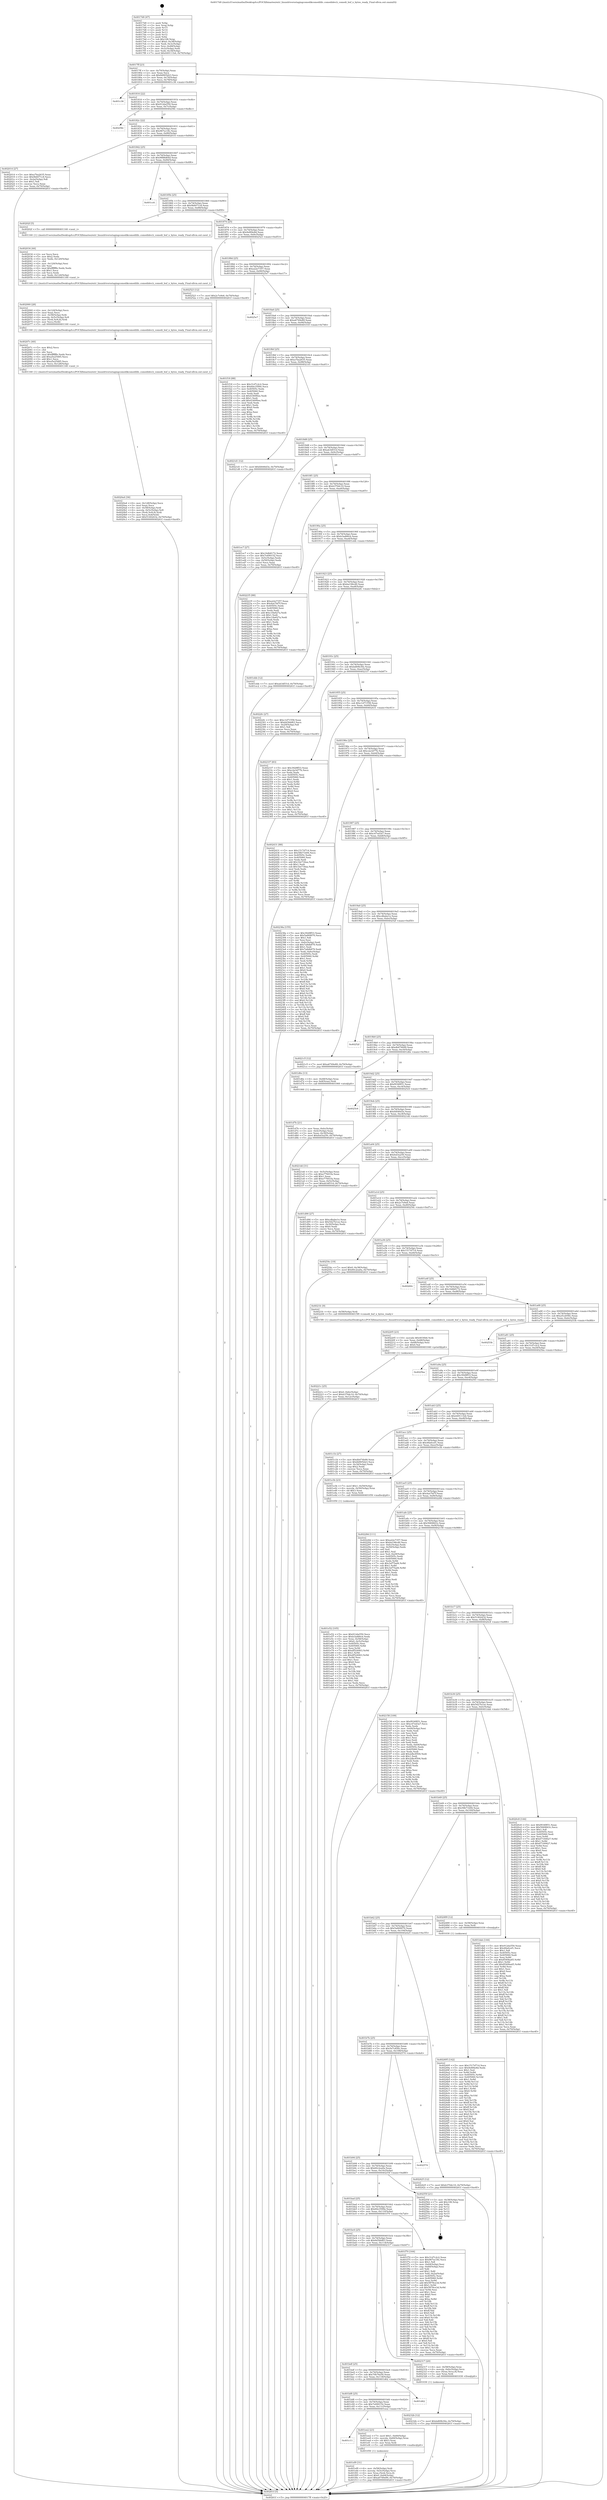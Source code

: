 digraph "0x4017d0" {
  label = "0x4017d0 (/mnt/c/Users/mathe/Desktop/tcc/POCII/binaries/extr_linuxdriversstagingcomedikcomedilib..comedidev.h_comedi_buf_n_bytes_ready_Final-ollvm.out::main(0))"
  labelloc = "t"
  node[shape=record]

  Entry [label="",width=0.3,height=0.3,shape=circle,fillcolor=black,style=filled]
  "0x4017ff" [label="{
     0x4017ff [23]\l
     | [instrs]\l
     &nbsp;&nbsp;0x4017ff \<+3\>: mov -0x70(%rbp),%eax\l
     &nbsp;&nbsp;0x401802 \<+2\>: mov %eax,%ecx\l
     &nbsp;&nbsp;0x401804 \<+6\>: sub $0x8d905d23,%ecx\l
     &nbsp;&nbsp;0x40180a \<+3\>: mov %eax,-0x74(%rbp)\l
     &nbsp;&nbsp;0x40180d \<+3\>: mov %ecx,-0x78(%rbp)\l
     &nbsp;&nbsp;0x401810 \<+6\>: je 0000000000401c36 \<main+0x466\>\l
  }"]
  "0x401c36" [label="{
     0x401c36\l
  }", style=dashed]
  "0x401816" [label="{
     0x401816 [22]\l
     | [instrs]\l
     &nbsp;&nbsp;0x401816 \<+5\>: jmp 000000000040181b \<main+0x4b\>\l
     &nbsp;&nbsp;0x40181b \<+3\>: mov -0x74(%rbp),%eax\l
     &nbsp;&nbsp;0x40181e \<+5\>: sub $0x912da550,%eax\l
     &nbsp;&nbsp;0x401823 \<+3\>: mov %eax,-0x7c(%rbp)\l
     &nbsp;&nbsp;0x401826 \<+6\>: je 000000000040258c \<main+0xdbc\>\l
  }"]
  Exit [label="",width=0.3,height=0.3,shape=circle,fillcolor=black,style=filled,peripheries=2]
  "0x40258c" [label="{
     0x40258c\l
  }", style=dashed]
  "0x40182c" [label="{
     0x40182c [22]\l
     | [instrs]\l
     &nbsp;&nbsp;0x40182c \<+5\>: jmp 0000000000401831 \<main+0x61\>\l
     &nbsp;&nbsp;0x401831 \<+3\>: mov -0x74(%rbp),%eax\l
     &nbsp;&nbsp;0x401834 \<+5\>: sub $0x967ec18c,%eax\l
     &nbsp;&nbsp;0x401839 \<+3\>: mov %eax,-0x80(%rbp)\l
     &nbsp;&nbsp;0x40183c \<+6\>: je 0000000000402014 \<main+0x844\>\l
  }"]
  "0x402495" [label="{
     0x402495 [142]\l
     | [instrs]\l
     &nbsp;&nbsp;0x402495 \<+5\>: mov $0x1517d714,%ecx\l
     &nbsp;&nbsp;0x40249a \<+5\>: mov $0x9e8f4e8d,%edx\l
     &nbsp;&nbsp;0x40249f \<+3\>: mov $0x1,%sil\l
     &nbsp;&nbsp;0x4024a2 \<+3\>: xor %r8d,%r8d\l
     &nbsp;&nbsp;0x4024a5 \<+8\>: mov 0x40505c,%r9d\l
     &nbsp;&nbsp;0x4024ad \<+8\>: mov 0x405060,%r10d\l
     &nbsp;&nbsp;0x4024b5 \<+4\>: sub $0x1,%r8d\l
     &nbsp;&nbsp;0x4024b9 \<+3\>: mov %r9d,%r11d\l
     &nbsp;&nbsp;0x4024bc \<+3\>: add %r8d,%r11d\l
     &nbsp;&nbsp;0x4024bf \<+4\>: imul %r11d,%r9d\l
     &nbsp;&nbsp;0x4024c3 \<+4\>: and $0x1,%r9d\l
     &nbsp;&nbsp;0x4024c7 \<+4\>: cmp $0x0,%r9d\l
     &nbsp;&nbsp;0x4024cb \<+3\>: sete %bl\l
     &nbsp;&nbsp;0x4024ce \<+4\>: cmp $0xa,%r10d\l
     &nbsp;&nbsp;0x4024d2 \<+4\>: setl %r14b\l
     &nbsp;&nbsp;0x4024d6 \<+3\>: mov %bl,%r15b\l
     &nbsp;&nbsp;0x4024d9 \<+4\>: xor $0xff,%r15b\l
     &nbsp;&nbsp;0x4024dd \<+3\>: mov %r14b,%r12b\l
     &nbsp;&nbsp;0x4024e0 \<+4\>: xor $0xff,%r12b\l
     &nbsp;&nbsp;0x4024e4 \<+4\>: xor $0x0,%sil\l
     &nbsp;&nbsp;0x4024e8 \<+3\>: mov %r15b,%r13b\l
     &nbsp;&nbsp;0x4024eb \<+4\>: and $0x0,%r13b\l
     &nbsp;&nbsp;0x4024ef \<+3\>: and %sil,%bl\l
     &nbsp;&nbsp;0x4024f2 \<+3\>: mov %r12b,%al\l
     &nbsp;&nbsp;0x4024f5 \<+2\>: and $0x0,%al\l
     &nbsp;&nbsp;0x4024f7 \<+3\>: and %sil,%r14b\l
     &nbsp;&nbsp;0x4024fa \<+3\>: or %bl,%r13b\l
     &nbsp;&nbsp;0x4024fd \<+3\>: or %r14b,%al\l
     &nbsp;&nbsp;0x402500 \<+3\>: xor %al,%r13b\l
     &nbsp;&nbsp;0x402503 \<+3\>: or %r12b,%r15b\l
     &nbsp;&nbsp;0x402506 \<+4\>: xor $0xff,%r15b\l
     &nbsp;&nbsp;0x40250a \<+4\>: or $0x0,%sil\l
     &nbsp;&nbsp;0x40250e \<+3\>: and %sil,%r15b\l
     &nbsp;&nbsp;0x402511 \<+3\>: or %r15b,%r13b\l
     &nbsp;&nbsp;0x402514 \<+4\>: test $0x1,%r13b\l
     &nbsp;&nbsp;0x402518 \<+3\>: cmovne %edx,%ecx\l
     &nbsp;&nbsp;0x40251b \<+3\>: mov %ecx,-0x70(%rbp)\l
     &nbsp;&nbsp;0x40251e \<+5\>: jmp 000000000040261f \<main+0xe4f\>\l
  }"]
  "0x402014" [label="{
     0x402014 [27]\l
     | [instrs]\l
     &nbsp;&nbsp;0x402014 \<+5\>: mov $0xa7ba2635,%eax\l
     &nbsp;&nbsp;0x402019 \<+5\>: mov $0x9b6071c8,%ecx\l
     &nbsp;&nbsp;0x40201e \<+3\>: mov -0x2a(%rbp),%dl\l
     &nbsp;&nbsp;0x402021 \<+3\>: test $0x1,%dl\l
     &nbsp;&nbsp;0x402024 \<+3\>: cmovne %ecx,%eax\l
     &nbsp;&nbsp;0x402027 \<+3\>: mov %eax,-0x70(%rbp)\l
     &nbsp;&nbsp;0x40202a \<+5\>: jmp 000000000040261f \<main+0xe4f\>\l
  }"]
  "0x401842" [label="{
     0x401842 [25]\l
     | [instrs]\l
     &nbsp;&nbsp;0x401842 \<+5\>: jmp 0000000000401847 \<main+0x77\>\l
     &nbsp;&nbsp;0x401847 \<+3\>: mov -0x74(%rbp),%eax\l
     &nbsp;&nbsp;0x40184a \<+5\>: sub $0x9888d64d,%eax\l
     &nbsp;&nbsp;0x40184f \<+6\>: mov %eax,-0x84(%rbp)\l
     &nbsp;&nbsp;0x401855 \<+6\>: je 0000000000401cc6 \<main+0x4f6\>\l
  }"]
  "0x40232b" [label="{
     0x40232b [12]\l
     | [instrs]\l
     &nbsp;&nbsp;0x40232b \<+7\>: movl $0xbd69b30e,-0x70(%rbp)\l
     &nbsp;&nbsp;0x402332 \<+5\>: jmp 000000000040261f \<main+0xe4f\>\l
  }"]
  "0x401cc6" [label="{
     0x401cc6\l
  }", style=dashed]
  "0x40185b" [label="{
     0x40185b [25]\l
     | [instrs]\l
     &nbsp;&nbsp;0x40185b \<+5\>: jmp 0000000000401860 \<main+0x90\>\l
     &nbsp;&nbsp;0x401860 \<+3\>: mov -0x74(%rbp),%eax\l
     &nbsp;&nbsp;0x401863 \<+5\>: sub $0x9b6071c8,%eax\l
     &nbsp;&nbsp;0x401868 \<+6\>: mov %eax,-0x88(%rbp)\l
     &nbsp;&nbsp;0x40186e \<+6\>: je 000000000040202f \<main+0x85f\>\l
  }"]
  "0x40221c" [label="{
     0x40221c [25]\l
     | [instrs]\l
     &nbsp;&nbsp;0x40221c \<+7\>: movl $0x0,-0x6c(%rbp)\l
     &nbsp;&nbsp;0x402223 \<+7\>: movl $0xb370dc10,-0x70(%rbp)\l
     &nbsp;&nbsp;0x40222a \<+6\>: mov %eax,-0x12c(%rbp)\l
     &nbsp;&nbsp;0x402230 \<+5\>: jmp 000000000040261f \<main+0xe4f\>\l
  }"]
  "0x40202f" [label="{
     0x40202f [5]\l
     | [instrs]\l
     &nbsp;&nbsp;0x40202f \<+5\>: call 0000000000401160 \<next_i\>\l
     | [calls]\l
     &nbsp;&nbsp;0x401160 \{1\} (/mnt/c/Users/mathe/Desktop/tcc/POCII/binaries/extr_linuxdriversstagingcomedikcomedilib..comedidev.h_comedi_buf_n_bytes_ready_Final-ollvm.out::next_i)\l
  }"]
  "0x401874" [label="{
     0x401874 [25]\l
     | [instrs]\l
     &nbsp;&nbsp;0x401874 \<+5\>: jmp 0000000000401879 \<main+0xa9\>\l
     &nbsp;&nbsp;0x401879 \<+3\>: mov -0x74(%rbp),%eax\l
     &nbsp;&nbsp;0x40187c \<+5\>: sub $0x9e8f4e8d,%eax\l
     &nbsp;&nbsp;0x401881 \<+6\>: mov %eax,-0x8c(%rbp)\l
     &nbsp;&nbsp;0x401887 \<+6\>: je 0000000000402523 \<main+0xd53\>\l
  }"]
  "0x402205" [label="{
     0x402205 [23]\l
     | [instrs]\l
     &nbsp;&nbsp;0x402205 \<+10\>: movabs $0x4030b6,%rdi\l
     &nbsp;&nbsp;0x40220f \<+3\>: mov %eax,-0x68(%rbp)\l
     &nbsp;&nbsp;0x402212 \<+3\>: mov -0x68(%rbp),%esi\l
     &nbsp;&nbsp;0x402215 \<+2\>: mov $0x0,%al\l
     &nbsp;&nbsp;0x402217 \<+5\>: call 0000000000401040 \<printf@plt\>\l
     | [calls]\l
     &nbsp;&nbsp;0x401040 \{1\} (unknown)\l
  }"]
  "0x402523" [label="{
     0x402523 [12]\l
     | [instrs]\l
     &nbsp;&nbsp;0x402523 \<+7\>: movl $0x2c7e9e6,-0x70(%rbp)\l
     &nbsp;&nbsp;0x40252a \<+5\>: jmp 000000000040261f \<main+0xe4f\>\l
  }"]
  "0x40188d" [label="{
     0x40188d [25]\l
     | [instrs]\l
     &nbsp;&nbsp;0x40188d \<+5\>: jmp 0000000000401892 \<main+0xc2\>\l
     &nbsp;&nbsp;0x401892 \<+3\>: mov -0x74(%rbp),%eax\l
     &nbsp;&nbsp;0x401895 \<+5\>: sub $0xa22e7357,%eax\l
     &nbsp;&nbsp;0x40189a \<+6\>: mov %eax,-0x90(%rbp)\l
     &nbsp;&nbsp;0x4018a0 \<+6\>: je 00000000004025e7 \<main+0xe17\>\l
  }"]
  "0x4020a4" [label="{
     0x4020a4 [36]\l
     | [instrs]\l
     &nbsp;&nbsp;0x4020a4 \<+6\>: mov -0x128(%rbp),%ecx\l
     &nbsp;&nbsp;0x4020aa \<+3\>: imul %eax,%ecx\l
     &nbsp;&nbsp;0x4020ad \<+4\>: mov -0x58(%rbp),%rdi\l
     &nbsp;&nbsp;0x4020b1 \<+4\>: movslq -0x5c(%rbp),%r8\l
     &nbsp;&nbsp;0x4020b5 \<+4\>: mov (%rdi,%r8,8),%rdi\l
     &nbsp;&nbsp;0x4020b9 \<+3\>: mov %ecx,0x4(%rdi)\l
     &nbsp;&nbsp;0x4020bc \<+7\>: movl $0x51402432,-0x70(%rbp)\l
     &nbsp;&nbsp;0x4020c3 \<+5\>: jmp 000000000040261f \<main+0xe4f\>\l
  }"]
  "0x4025e7" [label="{
     0x4025e7\l
  }", style=dashed]
  "0x4018a6" [label="{
     0x4018a6 [25]\l
     | [instrs]\l
     &nbsp;&nbsp;0x4018a6 \<+5\>: jmp 00000000004018ab \<main+0xdb\>\l
     &nbsp;&nbsp;0x4018ab \<+3\>: mov -0x74(%rbp),%eax\l
     &nbsp;&nbsp;0x4018ae \<+5\>: sub $0xa6749e89,%eax\l
     &nbsp;&nbsp;0x4018b3 \<+6\>: mov %eax,-0x94(%rbp)\l
     &nbsp;&nbsp;0x4018b9 \<+6\>: je 0000000000401f18 \<main+0x748\>\l
  }"]
  "0x40207c" [label="{
     0x40207c [40]\l
     | [instrs]\l
     &nbsp;&nbsp;0x40207c \<+5\>: mov $0x2,%ecx\l
     &nbsp;&nbsp;0x402081 \<+1\>: cltd\l
     &nbsp;&nbsp;0x402082 \<+2\>: idiv %ecx\l
     &nbsp;&nbsp;0x402084 \<+6\>: imul $0xfffffffe,%edx,%ecx\l
     &nbsp;&nbsp;0x40208a \<+6\>: add $0xa5e25485,%ecx\l
     &nbsp;&nbsp;0x402090 \<+3\>: add $0x1,%ecx\l
     &nbsp;&nbsp;0x402093 \<+6\>: sub $0xa5e25485,%ecx\l
     &nbsp;&nbsp;0x402099 \<+6\>: mov %ecx,-0x128(%rbp)\l
     &nbsp;&nbsp;0x40209f \<+5\>: call 0000000000401160 \<next_i\>\l
     | [calls]\l
     &nbsp;&nbsp;0x401160 \{1\} (/mnt/c/Users/mathe/Desktop/tcc/POCII/binaries/extr_linuxdriversstagingcomedikcomedilib..comedidev.h_comedi_buf_n_bytes_ready_Final-ollvm.out::next_i)\l
  }"]
  "0x401f18" [label="{
     0x401f18 [88]\l
     | [instrs]\l
     &nbsp;&nbsp;0x401f18 \<+5\>: mov $0x31d7c2c2,%eax\l
     &nbsp;&nbsp;0x401f1d \<+5\>: mov $0x60e3599e,%ecx\l
     &nbsp;&nbsp;0x401f22 \<+7\>: mov 0x40505c,%edx\l
     &nbsp;&nbsp;0x401f29 \<+7\>: mov 0x405060,%esi\l
     &nbsp;&nbsp;0x401f30 \<+2\>: mov %edx,%edi\l
     &nbsp;&nbsp;0x401f32 \<+6\>: sub $0x4340f0ee,%edi\l
     &nbsp;&nbsp;0x401f38 \<+3\>: sub $0x1,%edi\l
     &nbsp;&nbsp;0x401f3b \<+6\>: add $0x4340f0ee,%edi\l
     &nbsp;&nbsp;0x401f41 \<+3\>: imul %edi,%edx\l
     &nbsp;&nbsp;0x401f44 \<+3\>: and $0x1,%edx\l
     &nbsp;&nbsp;0x401f47 \<+3\>: cmp $0x0,%edx\l
     &nbsp;&nbsp;0x401f4a \<+4\>: sete %r8b\l
     &nbsp;&nbsp;0x401f4e \<+3\>: cmp $0xa,%esi\l
     &nbsp;&nbsp;0x401f51 \<+4\>: setl %r9b\l
     &nbsp;&nbsp;0x401f55 \<+3\>: mov %r8b,%r10b\l
     &nbsp;&nbsp;0x401f58 \<+3\>: and %r9b,%r10b\l
     &nbsp;&nbsp;0x401f5b \<+3\>: xor %r9b,%r8b\l
     &nbsp;&nbsp;0x401f5e \<+3\>: or %r8b,%r10b\l
     &nbsp;&nbsp;0x401f61 \<+4\>: test $0x1,%r10b\l
     &nbsp;&nbsp;0x401f65 \<+3\>: cmovne %ecx,%eax\l
     &nbsp;&nbsp;0x401f68 \<+3\>: mov %eax,-0x70(%rbp)\l
     &nbsp;&nbsp;0x401f6b \<+5\>: jmp 000000000040261f \<main+0xe4f\>\l
  }"]
  "0x4018bf" [label="{
     0x4018bf [25]\l
     | [instrs]\l
     &nbsp;&nbsp;0x4018bf \<+5\>: jmp 00000000004018c4 \<main+0xf4\>\l
     &nbsp;&nbsp;0x4018c4 \<+3\>: mov -0x74(%rbp),%eax\l
     &nbsp;&nbsp;0x4018c7 \<+5\>: sub $0xa7ba2635,%eax\l
     &nbsp;&nbsp;0x4018cc \<+6\>: mov %eax,-0x98(%rbp)\l
     &nbsp;&nbsp;0x4018d2 \<+6\>: je 00000000004021d1 \<main+0xa01\>\l
  }"]
  "0x402060" [label="{
     0x402060 [28]\l
     | [instrs]\l
     &nbsp;&nbsp;0x402060 \<+6\>: mov -0x124(%rbp),%ecx\l
     &nbsp;&nbsp;0x402066 \<+3\>: imul %eax,%ecx\l
     &nbsp;&nbsp;0x402069 \<+4\>: mov -0x58(%rbp),%rdi\l
     &nbsp;&nbsp;0x40206d \<+4\>: movslq -0x5c(%rbp),%r8\l
     &nbsp;&nbsp;0x402071 \<+4\>: mov (%rdi,%r8,8),%rdi\l
     &nbsp;&nbsp;0x402075 \<+2\>: mov %ecx,(%rdi)\l
     &nbsp;&nbsp;0x402077 \<+5\>: call 0000000000401160 \<next_i\>\l
     | [calls]\l
     &nbsp;&nbsp;0x401160 \{1\} (/mnt/c/Users/mathe/Desktop/tcc/POCII/binaries/extr_linuxdriversstagingcomedikcomedilib..comedidev.h_comedi_buf_n_bytes_ready_Final-ollvm.out::next_i)\l
  }"]
  "0x4021d1" [label="{
     0x4021d1 [12]\l
     | [instrs]\l
     &nbsp;&nbsp;0x4021d1 \<+7\>: movl $0xfd446d3e,-0x70(%rbp)\l
     &nbsp;&nbsp;0x4021d8 \<+5\>: jmp 000000000040261f \<main+0xe4f\>\l
  }"]
  "0x4018d8" [label="{
     0x4018d8 [25]\l
     | [instrs]\l
     &nbsp;&nbsp;0x4018d8 \<+5\>: jmp 00000000004018dd \<main+0x10d\>\l
     &nbsp;&nbsp;0x4018dd \<+3\>: mov -0x74(%rbp),%eax\l
     &nbsp;&nbsp;0x4018e0 \<+5\>: sub $0xab3df31d,%eax\l
     &nbsp;&nbsp;0x4018e5 \<+6\>: mov %eax,-0x9c(%rbp)\l
     &nbsp;&nbsp;0x4018eb \<+6\>: je 0000000000401ec7 \<main+0x6f7\>\l
  }"]
  "0x402034" [label="{
     0x402034 [44]\l
     | [instrs]\l
     &nbsp;&nbsp;0x402034 \<+2\>: xor %ecx,%ecx\l
     &nbsp;&nbsp;0x402036 \<+5\>: mov $0x2,%edx\l
     &nbsp;&nbsp;0x40203b \<+6\>: mov %edx,-0x120(%rbp)\l
     &nbsp;&nbsp;0x402041 \<+1\>: cltd\l
     &nbsp;&nbsp;0x402042 \<+6\>: mov -0x120(%rbp),%esi\l
     &nbsp;&nbsp;0x402048 \<+2\>: idiv %esi\l
     &nbsp;&nbsp;0x40204a \<+6\>: imul $0xfffffffe,%edx,%edx\l
     &nbsp;&nbsp;0x402050 \<+3\>: sub $0x1,%ecx\l
     &nbsp;&nbsp;0x402053 \<+2\>: sub %ecx,%edx\l
     &nbsp;&nbsp;0x402055 \<+6\>: mov %edx,-0x124(%rbp)\l
     &nbsp;&nbsp;0x40205b \<+5\>: call 0000000000401160 \<next_i\>\l
     | [calls]\l
     &nbsp;&nbsp;0x401160 \{1\} (/mnt/c/Users/mathe/Desktop/tcc/POCII/binaries/extr_linuxdriversstagingcomedikcomedilib..comedidev.h_comedi_buf_n_bytes_ready_Final-ollvm.out::next_i)\l
  }"]
  "0x401ec7" [label="{
     0x401ec7 [27]\l
     | [instrs]\l
     &nbsp;&nbsp;0x401ec7 \<+5\>: mov $0x16db8172,%eax\l
     &nbsp;&nbsp;0x401ecc \<+5\>: mov $0x7e490152,%ecx\l
     &nbsp;&nbsp;0x401ed1 \<+3\>: mov -0x5c(%rbp),%edx\l
     &nbsp;&nbsp;0x401ed4 \<+3\>: cmp -0x50(%rbp),%edx\l
     &nbsp;&nbsp;0x401ed7 \<+3\>: cmovl %ecx,%eax\l
     &nbsp;&nbsp;0x401eda \<+3\>: mov %eax,-0x70(%rbp)\l
     &nbsp;&nbsp;0x401edd \<+5\>: jmp 000000000040261f \<main+0xe4f\>\l
  }"]
  "0x4018f1" [label="{
     0x4018f1 [25]\l
     | [instrs]\l
     &nbsp;&nbsp;0x4018f1 \<+5\>: jmp 00000000004018f6 \<main+0x126\>\l
     &nbsp;&nbsp;0x4018f6 \<+3\>: mov -0x74(%rbp),%eax\l
     &nbsp;&nbsp;0x4018f9 \<+5\>: sub $0xb370dc10,%eax\l
     &nbsp;&nbsp;0x4018fe \<+6\>: mov %eax,-0xa0(%rbp)\l
     &nbsp;&nbsp;0x401904 \<+6\>: je 0000000000402235 \<main+0xa65\>\l
  }"]
  "0x401ef9" [label="{
     0x401ef9 [31]\l
     | [instrs]\l
     &nbsp;&nbsp;0x401ef9 \<+4\>: mov -0x58(%rbp),%rdi\l
     &nbsp;&nbsp;0x401efd \<+4\>: movslq -0x5c(%rbp),%rcx\l
     &nbsp;&nbsp;0x401f01 \<+4\>: mov %rax,(%rdi,%rcx,8)\l
     &nbsp;&nbsp;0x401f05 \<+7\>: movl $0x0,-0x64(%rbp)\l
     &nbsp;&nbsp;0x401f0c \<+7\>: movl $0xa6749e89,-0x70(%rbp)\l
     &nbsp;&nbsp;0x401f13 \<+5\>: jmp 000000000040261f \<main+0xe4f\>\l
  }"]
  "0x402235" [label="{
     0x402235 [88]\l
     | [instrs]\l
     &nbsp;&nbsp;0x402235 \<+5\>: mov $0xa22e7357,%eax\l
     &nbsp;&nbsp;0x40223a \<+5\>: mov $0x4ae7bf7f,%ecx\l
     &nbsp;&nbsp;0x40223f \<+7\>: mov 0x40505c,%edx\l
     &nbsp;&nbsp;0x402246 \<+7\>: mov 0x405060,%esi\l
     &nbsp;&nbsp;0x40224d \<+2\>: mov %edx,%edi\l
     &nbsp;&nbsp;0x40224f \<+6\>: add $0xc18a627a,%edi\l
     &nbsp;&nbsp;0x402255 \<+3\>: sub $0x1,%edi\l
     &nbsp;&nbsp;0x402258 \<+6\>: sub $0xc18a627a,%edi\l
     &nbsp;&nbsp;0x40225e \<+3\>: imul %edi,%edx\l
     &nbsp;&nbsp;0x402261 \<+3\>: and $0x1,%edx\l
     &nbsp;&nbsp;0x402264 \<+3\>: cmp $0x0,%edx\l
     &nbsp;&nbsp;0x402267 \<+4\>: sete %r8b\l
     &nbsp;&nbsp;0x40226b \<+3\>: cmp $0xa,%esi\l
     &nbsp;&nbsp;0x40226e \<+4\>: setl %r9b\l
     &nbsp;&nbsp;0x402272 \<+3\>: mov %r8b,%r10b\l
     &nbsp;&nbsp;0x402275 \<+3\>: and %r9b,%r10b\l
     &nbsp;&nbsp;0x402278 \<+3\>: xor %r9b,%r8b\l
     &nbsp;&nbsp;0x40227b \<+3\>: or %r8b,%r10b\l
     &nbsp;&nbsp;0x40227e \<+4\>: test $0x1,%r10b\l
     &nbsp;&nbsp;0x402282 \<+3\>: cmovne %ecx,%eax\l
     &nbsp;&nbsp;0x402285 \<+3\>: mov %eax,-0x70(%rbp)\l
     &nbsp;&nbsp;0x402288 \<+5\>: jmp 000000000040261f \<main+0xe4f\>\l
  }"]
  "0x40190a" [label="{
     0x40190a [25]\l
     | [instrs]\l
     &nbsp;&nbsp;0x40190a \<+5\>: jmp 000000000040190f \<main+0x13f\>\l
     &nbsp;&nbsp;0x40190f \<+3\>: mov -0x74(%rbp),%eax\l
     &nbsp;&nbsp;0x401912 \<+5\>: sub $0xb3ad66cb,%eax\l
     &nbsp;&nbsp;0x401917 \<+6\>: mov %eax,-0xa4(%rbp)\l
     &nbsp;&nbsp;0x40191d \<+6\>: je 0000000000401ebb \<main+0x6eb\>\l
  }"]
  "0x401c11" [label="{
     0x401c11\l
  }", style=dashed]
  "0x401ebb" [label="{
     0x401ebb [12]\l
     | [instrs]\l
     &nbsp;&nbsp;0x401ebb \<+7\>: movl $0xab3df31d,-0x70(%rbp)\l
     &nbsp;&nbsp;0x401ec2 \<+5\>: jmp 000000000040261f \<main+0xe4f\>\l
  }"]
  "0x401923" [label="{
     0x401923 [25]\l
     | [instrs]\l
     &nbsp;&nbsp;0x401923 \<+5\>: jmp 0000000000401928 \<main+0x158\>\l
     &nbsp;&nbsp;0x401928 \<+3\>: mov -0x74(%rbp),%eax\l
     &nbsp;&nbsp;0x40192b \<+5\>: sub $0xba196cd0,%eax\l
     &nbsp;&nbsp;0x401930 \<+6\>: mov %eax,-0xa8(%rbp)\l
     &nbsp;&nbsp;0x401936 \<+6\>: je 00000000004022fc \<main+0xb2c\>\l
  }"]
  "0x401ee2" [label="{
     0x401ee2 [23]\l
     | [instrs]\l
     &nbsp;&nbsp;0x401ee2 \<+7\>: movl $0x1,-0x60(%rbp)\l
     &nbsp;&nbsp;0x401ee9 \<+4\>: movslq -0x60(%rbp),%rax\l
     &nbsp;&nbsp;0x401eed \<+4\>: shl $0x3,%rax\l
     &nbsp;&nbsp;0x401ef1 \<+3\>: mov %rax,%rdi\l
     &nbsp;&nbsp;0x401ef4 \<+5\>: call 0000000000401050 \<malloc@plt\>\l
     | [calls]\l
     &nbsp;&nbsp;0x401050 \{1\} (unknown)\l
  }"]
  "0x4022fc" [label="{
     0x4022fc [27]\l
     | [instrs]\l
     &nbsp;&nbsp;0x4022fc \<+5\>: mov $0xc1d71558,%eax\l
     &nbsp;&nbsp;0x402301 \<+5\>: mov $0x6d3bbf63,%ecx\l
     &nbsp;&nbsp;0x402306 \<+3\>: mov -0x29(%rbp),%dl\l
     &nbsp;&nbsp;0x402309 \<+3\>: test $0x1,%dl\l
     &nbsp;&nbsp;0x40230c \<+3\>: cmovne %ecx,%eax\l
     &nbsp;&nbsp;0x40230f \<+3\>: mov %eax,-0x70(%rbp)\l
     &nbsp;&nbsp;0x402312 \<+5\>: jmp 000000000040261f \<main+0xe4f\>\l
  }"]
  "0x40193c" [label="{
     0x40193c [25]\l
     | [instrs]\l
     &nbsp;&nbsp;0x40193c \<+5\>: jmp 0000000000401941 \<main+0x171\>\l
     &nbsp;&nbsp;0x401941 \<+3\>: mov -0x74(%rbp),%eax\l
     &nbsp;&nbsp;0x401944 \<+5\>: sub $0xbd69b30e,%eax\l
     &nbsp;&nbsp;0x401949 \<+6\>: mov %eax,-0xac(%rbp)\l
     &nbsp;&nbsp;0x40194f \<+6\>: je 0000000000402337 \<main+0xb67\>\l
  }"]
  "0x401bf8" [label="{
     0x401bf8 [25]\l
     | [instrs]\l
     &nbsp;&nbsp;0x401bf8 \<+5\>: jmp 0000000000401bfd \<main+0x42d\>\l
     &nbsp;&nbsp;0x401bfd \<+3\>: mov -0x74(%rbp),%eax\l
     &nbsp;&nbsp;0x401c00 \<+5\>: sub $0x7e490152,%eax\l
     &nbsp;&nbsp;0x401c05 \<+6\>: mov %eax,-0x11c(%rbp)\l
     &nbsp;&nbsp;0x401c0b \<+6\>: je 0000000000401ee2 \<main+0x712\>\l
  }"]
  "0x402337" [label="{
     0x402337 [83]\l
     | [instrs]\l
     &nbsp;&nbsp;0x402337 \<+5\>: mov $0x3928ff33,%eax\l
     &nbsp;&nbsp;0x40233c \<+5\>: mov $0xc2a3d77b,%ecx\l
     &nbsp;&nbsp;0x402341 \<+2\>: xor %edx,%edx\l
     &nbsp;&nbsp;0x402343 \<+7\>: mov 0x40505c,%esi\l
     &nbsp;&nbsp;0x40234a \<+7\>: mov 0x405060,%edi\l
     &nbsp;&nbsp;0x402351 \<+3\>: sub $0x1,%edx\l
     &nbsp;&nbsp;0x402354 \<+3\>: mov %esi,%r8d\l
     &nbsp;&nbsp;0x402357 \<+3\>: add %edx,%r8d\l
     &nbsp;&nbsp;0x40235a \<+4\>: imul %r8d,%esi\l
     &nbsp;&nbsp;0x40235e \<+3\>: and $0x1,%esi\l
     &nbsp;&nbsp;0x402361 \<+3\>: cmp $0x0,%esi\l
     &nbsp;&nbsp;0x402364 \<+4\>: sete %r9b\l
     &nbsp;&nbsp;0x402368 \<+3\>: cmp $0xa,%edi\l
     &nbsp;&nbsp;0x40236b \<+4\>: setl %r10b\l
     &nbsp;&nbsp;0x40236f \<+3\>: mov %r9b,%r11b\l
     &nbsp;&nbsp;0x402372 \<+3\>: and %r10b,%r11b\l
     &nbsp;&nbsp;0x402375 \<+3\>: xor %r10b,%r9b\l
     &nbsp;&nbsp;0x402378 \<+3\>: or %r9b,%r11b\l
     &nbsp;&nbsp;0x40237b \<+4\>: test $0x1,%r11b\l
     &nbsp;&nbsp;0x40237f \<+3\>: cmovne %ecx,%eax\l
     &nbsp;&nbsp;0x402382 \<+3\>: mov %eax,-0x70(%rbp)\l
     &nbsp;&nbsp;0x402385 \<+5\>: jmp 000000000040261f \<main+0xe4f\>\l
  }"]
  "0x401955" [label="{
     0x401955 [25]\l
     | [instrs]\l
     &nbsp;&nbsp;0x401955 \<+5\>: jmp 000000000040195a \<main+0x18a\>\l
     &nbsp;&nbsp;0x40195a \<+3\>: mov -0x74(%rbp),%eax\l
     &nbsp;&nbsp;0x40195d \<+5\>: sub $0xc1d71558,%eax\l
     &nbsp;&nbsp;0x401962 \<+6\>: mov %eax,-0xb0(%rbp)\l
     &nbsp;&nbsp;0x401968 \<+6\>: je 0000000000402431 \<main+0xc61\>\l
  }"]
  "0x401d62" [label="{
     0x401d62\l
  }", style=dashed]
  "0x402431" [label="{
     0x402431 [88]\l
     | [instrs]\l
     &nbsp;&nbsp;0x402431 \<+5\>: mov $0x1517d714,%eax\l
     &nbsp;&nbsp;0x402436 \<+5\>: mov $0x58b71b94,%ecx\l
     &nbsp;&nbsp;0x40243b \<+7\>: mov 0x40505c,%edx\l
     &nbsp;&nbsp;0x402442 \<+7\>: mov 0x405060,%esi\l
     &nbsp;&nbsp;0x402449 \<+2\>: mov %edx,%edi\l
     &nbsp;&nbsp;0x40244b \<+6\>: add $0x1be734aa,%edi\l
     &nbsp;&nbsp;0x402451 \<+3\>: sub $0x1,%edi\l
     &nbsp;&nbsp;0x402454 \<+6\>: sub $0x1be734aa,%edi\l
     &nbsp;&nbsp;0x40245a \<+3\>: imul %edi,%edx\l
     &nbsp;&nbsp;0x40245d \<+3\>: and $0x1,%edx\l
     &nbsp;&nbsp;0x402460 \<+3\>: cmp $0x0,%edx\l
     &nbsp;&nbsp;0x402463 \<+4\>: sete %r8b\l
     &nbsp;&nbsp;0x402467 \<+3\>: cmp $0xa,%esi\l
     &nbsp;&nbsp;0x40246a \<+4\>: setl %r9b\l
     &nbsp;&nbsp;0x40246e \<+3\>: mov %r8b,%r10b\l
     &nbsp;&nbsp;0x402471 \<+3\>: and %r9b,%r10b\l
     &nbsp;&nbsp;0x402474 \<+3\>: xor %r9b,%r8b\l
     &nbsp;&nbsp;0x402477 \<+3\>: or %r8b,%r10b\l
     &nbsp;&nbsp;0x40247a \<+4\>: test $0x1,%r10b\l
     &nbsp;&nbsp;0x40247e \<+3\>: cmovne %ecx,%eax\l
     &nbsp;&nbsp;0x402481 \<+3\>: mov %eax,-0x70(%rbp)\l
     &nbsp;&nbsp;0x402484 \<+5\>: jmp 000000000040261f \<main+0xe4f\>\l
  }"]
  "0x40196e" [label="{
     0x40196e [25]\l
     | [instrs]\l
     &nbsp;&nbsp;0x40196e \<+5\>: jmp 0000000000401973 \<main+0x1a3\>\l
     &nbsp;&nbsp;0x401973 \<+3\>: mov -0x74(%rbp),%eax\l
     &nbsp;&nbsp;0x401976 \<+5\>: sub $0xc2a3d77b,%eax\l
     &nbsp;&nbsp;0x40197b \<+6\>: mov %eax,-0xb4(%rbp)\l
     &nbsp;&nbsp;0x401981 \<+6\>: je 000000000040238a \<main+0xbba\>\l
  }"]
  "0x401bdf" [label="{
     0x401bdf [25]\l
     | [instrs]\l
     &nbsp;&nbsp;0x401bdf \<+5\>: jmp 0000000000401be4 \<main+0x414\>\l
     &nbsp;&nbsp;0x401be4 \<+3\>: mov -0x74(%rbp),%eax\l
     &nbsp;&nbsp;0x401be7 \<+5\>: sub $0x70b76a50,%eax\l
     &nbsp;&nbsp;0x401bec \<+6\>: mov %eax,-0x118(%rbp)\l
     &nbsp;&nbsp;0x401bf2 \<+6\>: je 0000000000401d62 \<main+0x592\>\l
  }"]
  "0x40238a" [label="{
     0x40238a [155]\l
     | [instrs]\l
     &nbsp;&nbsp;0x40238a \<+5\>: mov $0x3928ff33,%eax\l
     &nbsp;&nbsp;0x40238f \<+5\>: mov $0x5a669070,%ecx\l
     &nbsp;&nbsp;0x402394 \<+2\>: mov $0x1,%dl\l
     &nbsp;&nbsp;0x402396 \<+2\>: xor %esi,%esi\l
     &nbsp;&nbsp;0x402398 \<+3\>: mov -0x6c(%rbp),%edi\l
     &nbsp;&nbsp;0x40239b \<+6\>: sub $0x7a8db879,%edi\l
     &nbsp;&nbsp;0x4023a1 \<+3\>: add $0x1,%edi\l
     &nbsp;&nbsp;0x4023a4 \<+6\>: add $0x7a8db879,%edi\l
     &nbsp;&nbsp;0x4023aa \<+3\>: mov %edi,-0x6c(%rbp)\l
     &nbsp;&nbsp;0x4023ad \<+7\>: mov 0x40505c,%edi\l
     &nbsp;&nbsp;0x4023b4 \<+8\>: mov 0x405060,%r8d\l
     &nbsp;&nbsp;0x4023bc \<+3\>: sub $0x1,%esi\l
     &nbsp;&nbsp;0x4023bf \<+3\>: mov %edi,%r9d\l
     &nbsp;&nbsp;0x4023c2 \<+3\>: add %esi,%r9d\l
     &nbsp;&nbsp;0x4023c5 \<+4\>: imul %r9d,%edi\l
     &nbsp;&nbsp;0x4023c9 \<+3\>: and $0x1,%edi\l
     &nbsp;&nbsp;0x4023cc \<+3\>: cmp $0x0,%edi\l
     &nbsp;&nbsp;0x4023cf \<+4\>: sete %r10b\l
     &nbsp;&nbsp;0x4023d3 \<+4\>: cmp $0xa,%r8d\l
     &nbsp;&nbsp;0x4023d7 \<+4\>: setl %r11b\l
     &nbsp;&nbsp;0x4023db \<+3\>: mov %r10b,%bl\l
     &nbsp;&nbsp;0x4023de \<+3\>: xor $0xff,%bl\l
     &nbsp;&nbsp;0x4023e1 \<+3\>: mov %r11b,%r14b\l
     &nbsp;&nbsp;0x4023e4 \<+4\>: xor $0xff,%r14b\l
     &nbsp;&nbsp;0x4023e8 \<+3\>: xor $0x0,%dl\l
     &nbsp;&nbsp;0x4023eb \<+3\>: mov %bl,%r15b\l
     &nbsp;&nbsp;0x4023ee \<+4\>: and $0x0,%r15b\l
     &nbsp;&nbsp;0x4023f2 \<+3\>: and %dl,%r10b\l
     &nbsp;&nbsp;0x4023f5 \<+3\>: mov %r14b,%r12b\l
     &nbsp;&nbsp;0x4023f8 \<+4\>: and $0x0,%r12b\l
     &nbsp;&nbsp;0x4023fc \<+3\>: and %dl,%r11b\l
     &nbsp;&nbsp;0x4023ff \<+3\>: or %r10b,%r15b\l
     &nbsp;&nbsp;0x402402 \<+3\>: or %r11b,%r12b\l
     &nbsp;&nbsp;0x402405 \<+3\>: xor %r12b,%r15b\l
     &nbsp;&nbsp;0x402408 \<+3\>: or %r14b,%bl\l
     &nbsp;&nbsp;0x40240b \<+3\>: xor $0xff,%bl\l
     &nbsp;&nbsp;0x40240e \<+3\>: or $0x0,%dl\l
     &nbsp;&nbsp;0x402411 \<+2\>: and %dl,%bl\l
     &nbsp;&nbsp;0x402413 \<+3\>: or %bl,%r15b\l
     &nbsp;&nbsp;0x402416 \<+4\>: test $0x1,%r15b\l
     &nbsp;&nbsp;0x40241a \<+3\>: cmovne %ecx,%eax\l
     &nbsp;&nbsp;0x40241d \<+3\>: mov %eax,-0x70(%rbp)\l
     &nbsp;&nbsp;0x402420 \<+5\>: jmp 000000000040261f \<main+0xe4f\>\l
  }"]
  "0x401987" [label="{
     0x401987 [25]\l
     | [instrs]\l
     &nbsp;&nbsp;0x401987 \<+5\>: jmp 000000000040198c \<main+0x1bc\>\l
     &nbsp;&nbsp;0x40198c \<+3\>: mov -0x74(%rbp),%eax\l
     &nbsp;&nbsp;0x40198f \<+5\>: sub $0xc47ed3a7,%eax\l
     &nbsp;&nbsp;0x401994 \<+6\>: mov %eax,-0xb8(%rbp)\l
     &nbsp;&nbsp;0x40199a \<+6\>: je 00000000004021c5 \<main+0x9f5\>\l
  }"]
  "0x402317" [label="{
     0x402317 [20]\l
     | [instrs]\l
     &nbsp;&nbsp;0x402317 \<+4\>: mov -0x58(%rbp),%rax\l
     &nbsp;&nbsp;0x40231b \<+4\>: movslq -0x6c(%rbp),%rcx\l
     &nbsp;&nbsp;0x40231f \<+4\>: mov (%rax,%rcx,8),%rax\l
     &nbsp;&nbsp;0x402323 \<+3\>: mov %rax,%rdi\l
     &nbsp;&nbsp;0x402326 \<+5\>: call 0000000000401030 \<free@plt\>\l
     | [calls]\l
     &nbsp;&nbsp;0x401030 \{1\} (unknown)\l
  }"]
  "0x4021c5" [label="{
     0x4021c5 [12]\l
     | [instrs]\l
     &nbsp;&nbsp;0x4021c5 \<+7\>: movl $0xa6749e89,-0x70(%rbp)\l
     &nbsp;&nbsp;0x4021cc \<+5\>: jmp 000000000040261f \<main+0xe4f\>\l
  }"]
  "0x4019a0" [label="{
     0x4019a0 [25]\l
     | [instrs]\l
     &nbsp;&nbsp;0x4019a0 \<+5\>: jmp 00000000004019a5 \<main+0x1d5\>\l
     &nbsp;&nbsp;0x4019a5 \<+3\>: mov -0x74(%rbp),%eax\l
     &nbsp;&nbsp;0x4019a8 \<+5\>: sub $0xcdbabe1e,%eax\l
     &nbsp;&nbsp;0x4019ad \<+6\>: mov %eax,-0xbc(%rbp)\l
     &nbsp;&nbsp;0x4019b3 \<+6\>: je 000000000040252f \<main+0xd5f\>\l
  }"]
  "0x401bc6" [label="{
     0x401bc6 [25]\l
     | [instrs]\l
     &nbsp;&nbsp;0x401bc6 \<+5\>: jmp 0000000000401bcb \<main+0x3fb\>\l
     &nbsp;&nbsp;0x401bcb \<+3\>: mov -0x74(%rbp),%eax\l
     &nbsp;&nbsp;0x401bce \<+5\>: sub $0x6d3bbf63,%eax\l
     &nbsp;&nbsp;0x401bd3 \<+6\>: mov %eax,-0x114(%rbp)\l
     &nbsp;&nbsp;0x401bd9 \<+6\>: je 0000000000402317 \<main+0xb47\>\l
  }"]
  "0x40252f" [label="{
     0x40252f\l
  }", style=dashed]
  "0x4019b9" [label="{
     0x4019b9 [25]\l
     | [instrs]\l
     &nbsp;&nbsp;0x4019b9 \<+5\>: jmp 00000000004019be \<main+0x1ee\>\l
     &nbsp;&nbsp;0x4019be \<+3\>: mov -0x74(%rbp),%eax\l
     &nbsp;&nbsp;0x4019c1 \<+5\>: sub $0xdb474b99,%eax\l
     &nbsp;&nbsp;0x4019c6 \<+6\>: mov %eax,-0xc0(%rbp)\l
     &nbsp;&nbsp;0x4019cc \<+6\>: je 0000000000401d6e \<main+0x59e\>\l
  }"]
  "0x401f70" [label="{
     0x401f70 [164]\l
     | [instrs]\l
     &nbsp;&nbsp;0x401f70 \<+5\>: mov $0x31d7c2c2,%eax\l
     &nbsp;&nbsp;0x401f75 \<+5\>: mov $0x967ec18c,%ecx\l
     &nbsp;&nbsp;0x401f7a \<+2\>: mov $0x1,%dl\l
     &nbsp;&nbsp;0x401f7c \<+3\>: mov -0x64(%rbp),%esi\l
     &nbsp;&nbsp;0x401f7f \<+3\>: cmp -0x60(%rbp),%esi\l
     &nbsp;&nbsp;0x401f82 \<+4\>: setl %dil\l
     &nbsp;&nbsp;0x401f86 \<+4\>: and $0x1,%dil\l
     &nbsp;&nbsp;0x401f8a \<+4\>: mov %dil,-0x2a(%rbp)\l
     &nbsp;&nbsp;0x401f8e \<+7\>: mov 0x40505c,%esi\l
     &nbsp;&nbsp;0x401f95 \<+8\>: mov 0x405060,%r8d\l
     &nbsp;&nbsp;0x401f9d \<+3\>: mov %esi,%r9d\l
     &nbsp;&nbsp;0x401fa0 \<+7\>: add $0x5878ce3d,%r9d\l
     &nbsp;&nbsp;0x401fa7 \<+4\>: sub $0x1,%r9d\l
     &nbsp;&nbsp;0x401fab \<+7\>: sub $0x5878ce3d,%r9d\l
     &nbsp;&nbsp;0x401fb2 \<+4\>: imul %r9d,%esi\l
     &nbsp;&nbsp;0x401fb6 \<+3\>: and $0x1,%esi\l
     &nbsp;&nbsp;0x401fb9 \<+3\>: cmp $0x0,%esi\l
     &nbsp;&nbsp;0x401fbc \<+4\>: sete %dil\l
     &nbsp;&nbsp;0x401fc0 \<+4\>: cmp $0xa,%r8d\l
     &nbsp;&nbsp;0x401fc4 \<+4\>: setl %r10b\l
     &nbsp;&nbsp;0x401fc8 \<+3\>: mov %dil,%r11b\l
     &nbsp;&nbsp;0x401fcb \<+4\>: xor $0xff,%r11b\l
     &nbsp;&nbsp;0x401fcf \<+3\>: mov %r10b,%bl\l
     &nbsp;&nbsp;0x401fd2 \<+3\>: xor $0xff,%bl\l
     &nbsp;&nbsp;0x401fd5 \<+3\>: xor $0x0,%dl\l
     &nbsp;&nbsp;0x401fd8 \<+3\>: mov %r11b,%r14b\l
     &nbsp;&nbsp;0x401fdb \<+4\>: and $0x0,%r14b\l
     &nbsp;&nbsp;0x401fdf \<+3\>: and %dl,%dil\l
     &nbsp;&nbsp;0x401fe2 \<+3\>: mov %bl,%r15b\l
     &nbsp;&nbsp;0x401fe5 \<+4\>: and $0x0,%r15b\l
     &nbsp;&nbsp;0x401fe9 \<+3\>: and %dl,%r10b\l
     &nbsp;&nbsp;0x401fec \<+3\>: or %dil,%r14b\l
     &nbsp;&nbsp;0x401fef \<+3\>: or %r10b,%r15b\l
     &nbsp;&nbsp;0x401ff2 \<+3\>: xor %r15b,%r14b\l
     &nbsp;&nbsp;0x401ff5 \<+3\>: or %bl,%r11b\l
     &nbsp;&nbsp;0x401ff8 \<+4\>: xor $0xff,%r11b\l
     &nbsp;&nbsp;0x401ffc \<+3\>: or $0x0,%dl\l
     &nbsp;&nbsp;0x401fff \<+3\>: and %dl,%r11b\l
     &nbsp;&nbsp;0x402002 \<+3\>: or %r11b,%r14b\l
     &nbsp;&nbsp;0x402005 \<+4\>: test $0x1,%r14b\l
     &nbsp;&nbsp;0x402009 \<+3\>: cmovne %ecx,%eax\l
     &nbsp;&nbsp;0x40200c \<+3\>: mov %eax,-0x70(%rbp)\l
     &nbsp;&nbsp;0x40200f \<+5\>: jmp 000000000040261f \<main+0xe4f\>\l
  }"]
  "0x401d6e" [label="{
     0x401d6e [13]\l
     | [instrs]\l
     &nbsp;&nbsp;0x401d6e \<+4\>: mov -0x48(%rbp),%rax\l
     &nbsp;&nbsp;0x401d72 \<+4\>: mov 0x8(%rax),%rdi\l
     &nbsp;&nbsp;0x401d76 \<+5\>: call 0000000000401060 \<atoi@plt\>\l
     | [calls]\l
     &nbsp;&nbsp;0x401060 \{1\} (unknown)\l
  }"]
  "0x4019d2" [label="{
     0x4019d2 [25]\l
     | [instrs]\l
     &nbsp;&nbsp;0x4019d2 \<+5\>: jmp 00000000004019d7 \<main+0x207\>\l
     &nbsp;&nbsp;0x4019d7 \<+3\>: mov -0x74(%rbp),%eax\l
     &nbsp;&nbsp;0x4019da \<+5\>: sub $0xf934f851,%eax\l
     &nbsp;&nbsp;0x4019df \<+6\>: mov %eax,-0xc4(%rbp)\l
     &nbsp;&nbsp;0x4019e5 \<+6\>: je 00000000004025c6 \<main+0xdf6\>\l
  }"]
  "0x401bad" [label="{
     0x401bad [25]\l
     | [instrs]\l
     &nbsp;&nbsp;0x401bad \<+5\>: jmp 0000000000401bb2 \<main+0x3e2\>\l
     &nbsp;&nbsp;0x401bb2 \<+3\>: mov -0x74(%rbp),%eax\l
     &nbsp;&nbsp;0x401bb5 \<+5\>: sub $0x60e3599e,%eax\l
     &nbsp;&nbsp;0x401bba \<+6\>: mov %eax,-0x110(%rbp)\l
     &nbsp;&nbsp;0x401bc0 \<+6\>: je 0000000000401f70 \<main+0x7a0\>\l
  }"]
  "0x4025c6" [label="{
     0x4025c6\l
  }", style=dashed]
  "0x4019eb" [label="{
     0x4019eb [25]\l
     | [instrs]\l
     &nbsp;&nbsp;0x4019eb \<+5\>: jmp 00000000004019f0 \<main+0x220\>\l
     &nbsp;&nbsp;0x4019f0 \<+3\>: mov -0x74(%rbp),%eax\l
     &nbsp;&nbsp;0x4019f3 \<+5\>: sub $0xfd446d3e,%eax\l
     &nbsp;&nbsp;0x4019f8 \<+6\>: mov %eax,-0xc8(%rbp)\l
     &nbsp;&nbsp;0x4019fe \<+6\>: je 00000000004021dd \<main+0xa0d\>\l
  }"]
  "0x40255f" [label="{
     0x40255f [21]\l
     | [instrs]\l
     &nbsp;&nbsp;0x40255f \<+3\>: mov -0x38(%rbp),%eax\l
     &nbsp;&nbsp;0x402562 \<+7\>: add $0x108,%rsp\l
     &nbsp;&nbsp;0x402569 \<+1\>: pop %rbx\l
     &nbsp;&nbsp;0x40256a \<+2\>: pop %r12\l
     &nbsp;&nbsp;0x40256c \<+2\>: pop %r13\l
     &nbsp;&nbsp;0x40256e \<+2\>: pop %r14\l
     &nbsp;&nbsp;0x402570 \<+2\>: pop %r15\l
     &nbsp;&nbsp;0x402572 \<+1\>: pop %rbp\l
     &nbsp;&nbsp;0x402573 \<+1\>: ret\l
  }"]
  "0x4021dd" [label="{
     0x4021dd [31]\l
     | [instrs]\l
     &nbsp;&nbsp;0x4021dd \<+3\>: mov -0x5c(%rbp),%eax\l
     &nbsp;&nbsp;0x4021e0 \<+5\>: sub $0xe77601fa,%eax\l
     &nbsp;&nbsp;0x4021e5 \<+3\>: add $0x1,%eax\l
     &nbsp;&nbsp;0x4021e8 \<+5\>: add $0xe77601fa,%eax\l
     &nbsp;&nbsp;0x4021ed \<+3\>: mov %eax,-0x5c(%rbp)\l
     &nbsp;&nbsp;0x4021f0 \<+7\>: movl $0xab3df31d,-0x70(%rbp)\l
     &nbsp;&nbsp;0x4021f7 \<+5\>: jmp 000000000040261f \<main+0xe4f\>\l
  }"]
  "0x401a04" [label="{
     0x401a04 [25]\l
     | [instrs]\l
     &nbsp;&nbsp;0x401a04 \<+5\>: jmp 0000000000401a09 \<main+0x239\>\l
     &nbsp;&nbsp;0x401a09 \<+3\>: mov -0x74(%rbp),%eax\l
     &nbsp;&nbsp;0x401a0c \<+5\>: sub $0xfed3a250,%eax\l
     &nbsp;&nbsp;0x401a11 \<+6\>: mov %eax,-0xcc(%rbp)\l
     &nbsp;&nbsp;0x401a17 \<+6\>: je 0000000000401d90 \<main+0x5c0\>\l
  }"]
  "0x401b94" [label="{
     0x401b94 [25]\l
     | [instrs]\l
     &nbsp;&nbsp;0x401b94 \<+5\>: jmp 0000000000401b99 \<main+0x3c9\>\l
     &nbsp;&nbsp;0x401b99 \<+3\>: mov -0x74(%rbp),%eax\l
     &nbsp;&nbsp;0x401b9c \<+5\>: sub $0x60c2ea0a,%eax\l
     &nbsp;&nbsp;0x401ba1 \<+6\>: mov %eax,-0x10c(%rbp)\l
     &nbsp;&nbsp;0x401ba7 \<+6\>: je 000000000040255f \<main+0xd8f\>\l
  }"]
  "0x401d90" [label="{
     0x401d90 [27]\l
     | [instrs]\l
     &nbsp;&nbsp;0x401d90 \<+5\>: mov $0xcdbabe1e,%eax\l
     &nbsp;&nbsp;0x401d95 \<+5\>: mov $0x5427b1ee,%ecx\l
     &nbsp;&nbsp;0x401d9a \<+3\>: mov -0x30(%rbp),%edx\l
     &nbsp;&nbsp;0x401d9d \<+3\>: cmp $0x0,%edx\l
     &nbsp;&nbsp;0x401da0 \<+3\>: cmove %ecx,%eax\l
     &nbsp;&nbsp;0x401da3 \<+3\>: mov %eax,-0x70(%rbp)\l
     &nbsp;&nbsp;0x401da6 \<+5\>: jmp 000000000040261f \<main+0xe4f\>\l
  }"]
  "0x401a1d" [label="{
     0x401a1d [25]\l
     | [instrs]\l
     &nbsp;&nbsp;0x401a1d \<+5\>: jmp 0000000000401a22 \<main+0x252\>\l
     &nbsp;&nbsp;0x401a22 \<+3\>: mov -0x74(%rbp),%eax\l
     &nbsp;&nbsp;0x401a25 \<+5\>: sub $0x2c7e9e6,%eax\l
     &nbsp;&nbsp;0x401a2a \<+6\>: mov %eax,-0xd0(%rbp)\l
     &nbsp;&nbsp;0x401a30 \<+6\>: je 000000000040254c \<main+0xd7c\>\l
  }"]
  "0x402574" [label="{
     0x402574\l
  }", style=dashed]
  "0x40254c" [label="{
     0x40254c [19]\l
     | [instrs]\l
     &nbsp;&nbsp;0x40254c \<+7\>: movl $0x0,-0x38(%rbp)\l
     &nbsp;&nbsp;0x402553 \<+7\>: movl $0x60c2ea0a,-0x70(%rbp)\l
     &nbsp;&nbsp;0x40255a \<+5\>: jmp 000000000040261f \<main+0xe4f\>\l
  }"]
  "0x401a36" [label="{
     0x401a36 [25]\l
     | [instrs]\l
     &nbsp;&nbsp;0x401a36 \<+5\>: jmp 0000000000401a3b \<main+0x26b\>\l
     &nbsp;&nbsp;0x401a3b \<+3\>: mov -0x74(%rbp),%eax\l
     &nbsp;&nbsp;0x401a3e \<+5\>: sub $0x1517d714,%eax\l
     &nbsp;&nbsp;0x401a43 \<+6\>: mov %eax,-0xd4(%rbp)\l
     &nbsp;&nbsp;0x401a49 \<+6\>: je 000000000040260c \<main+0xe3c\>\l
  }"]
  "0x401b7b" [label="{
     0x401b7b [25]\l
     | [instrs]\l
     &nbsp;&nbsp;0x401b7b \<+5\>: jmp 0000000000401b80 \<main+0x3b0\>\l
     &nbsp;&nbsp;0x401b80 \<+3\>: mov -0x74(%rbp),%eax\l
     &nbsp;&nbsp;0x401b83 \<+5\>: sub $0x5e7c850c,%eax\l
     &nbsp;&nbsp;0x401b88 \<+6\>: mov %eax,-0x108(%rbp)\l
     &nbsp;&nbsp;0x401b8e \<+6\>: je 0000000000402574 \<main+0xda4\>\l
  }"]
  "0x40260c" [label="{
     0x40260c\l
  }", style=dashed]
  "0x401a4f" [label="{
     0x401a4f [25]\l
     | [instrs]\l
     &nbsp;&nbsp;0x401a4f \<+5\>: jmp 0000000000401a54 \<main+0x284\>\l
     &nbsp;&nbsp;0x401a54 \<+3\>: mov -0x74(%rbp),%eax\l
     &nbsp;&nbsp;0x401a57 \<+5\>: sub $0x16db8172,%eax\l
     &nbsp;&nbsp;0x401a5c \<+6\>: mov %eax,-0xd8(%rbp)\l
     &nbsp;&nbsp;0x401a62 \<+6\>: je 00000000004021fc \<main+0xa2c\>\l
  }"]
  "0x402425" [label="{
     0x402425 [12]\l
     | [instrs]\l
     &nbsp;&nbsp;0x402425 \<+7\>: movl $0xb370dc10,-0x70(%rbp)\l
     &nbsp;&nbsp;0x40242c \<+5\>: jmp 000000000040261f \<main+0xe4f\>\l
  }"]
  "0x4021fc" [label="{
     0x4021fc [9]\l
     | [instrs]\l
     &nbsp;&nbsp;0x4021fc \<+4\>: mov -0x58(%rbp),%rdi\l
     &nbsp;&nbsp;0x402200 \<+5\>: call 00000000004015f0 \<comedi_buf_n_bytes_ready\>\l
     | [calls]\l
     &nbsp;&nbsp;0x4015f0 \{1\} (/mnt/c/Users/mathe/Desktop/tcc/POCII/binaries/extr_linuxdriversstagingcomedikcomedilib..comedidev.h_comedi_buf_n_bytes_ready_Final-ollvm.out::comedi_buf_n_bytes_ready)\l
  }"]
  "0x401a68" [label="{
     0x401a68 [25]\l
     | [instrs]\l
     &nbsp;&nbsp;0x401a68 \<+5\>: jmp 0000000000401a6d \<main+0x29d\>\l
     &nbsp;&nbsp;0x401a6d \<+3\>: mov -0x74(%rbp),%eax\l
     &nbsp;&nbsp;0x401a70 \<+5\>: sub $0x25c2056c,%eax\l
     &nbsp;&nbsp;0x401a75 \<+6\>: mov %eax,-0xdc(%rbp)\l
     &nbsp;&nbsp;0x401a7b \<+6\>: je 000000000040253b \<main+0xd6b\>\l
  }"]
  "0x401b62" [label="{
     0x401b62 [25]\l
     | [instrs]\l
     &nbsp;&nbsp;0x401b62 \<+5\>: jmp 0000000000401b67 \<main+0x397\>\l
     &nbsp;&nbsp;0x401b67 \<+3\>: mov -0x74(%rbp),%eax\l
     &nbsp;&nbsp;0x401b6a \<+5\>: sub $0x5a669070,%eax\l
     &nbsp;&nbsp;0x401b6f \<+6\>: mov %eax,-0x104(%rbp)\l
     &nbsp;&nbsp;0x401b75 \<+6\>: je 0000000000402425 \<main+0xc55\>\l
  }"]
  "0x40253b" [label="{
     0x40253b\l
  }", style=dashed]
  "0x401a81" [label="{
     0x401a81 [25]\l
     | [instrs]\l
     &nbsp;&nbsp;0x401a81 \<+5\>: jmp 0000000000401a86 \<main+0x2b6\>\l
     &nbsp;&nbsp;0x401a86 \<+3\>: mov -0x74(%rbp),%eax\l
     &nbsp;&nbsp;0x401a89 \<+5\>: sub $0x31d7c2c2,%eax\l
     &nbsp;&nbsp;0x401a8e \<+6\>: mov %eax,-0xe0(%rbp)\l
     &nbsp;&nbsp;0x401a94 \<+6\>: je 00000000004025ba \<main+0xdea\>\l
  }"]
  "0x402489" [label="{
     0x402489 [12]\l
     | [instrs]\l
     &nbsp;&nbsp;0x402489 \<+4\>: mov -0x58(%rbp),%rax\l
     &nbsp;&nbsp;0x40248d \<+3\>: mov %rax,%rdi\l
     &nbsp;&nbsp;0x402490 \<+5\>: call 0000000000401030 \<free@plt\>\l
     | [calls]\l
     &nbsp;&nbsp;0x401030 \{1\} (unknown)\l
  }"]
  "0x4025ba" [label="{
     0x4025ba\l
  }", style=dashed]
  "0x401a9a" [label="{
     0x401a9a [25]\l
     | [instrs]\l
     &nbsp;&nbsp;0x401a9a \<+5\>: jmp 0000000000401a9f \<main+0x2cf\>\l
     &nbsp;&nbsp;0x401a9f \<+3\>: mov -0x74(%rbp),%eax\l
     &nbsp;&nbsp;0x401aa2 \<+5\>: sub $0x3928ff33,%eax\l
     &nbsp;&nbsp;0x401aa7 \<+6\>: mov %eax,-0xe4(%rbp)\l
     &nbsp;&nbsp;0x401aad \<+6\>: je 00000000004025f3 \<main+0xe23\>\l
  }"]
  "0x401e52" [label="{
     0x401e52 [105]\l
     | [instrs]\l
     &nbsp;&nbsp;0x401e52 \<+5\>: mov $0x912da550,%ecx\l
     &nbsp;&nbsp;0x401e57 \<+5\>: mov $0xb3ad66cb,%edx\l
     &nbsp;&nbsp;0x401e5c \<+4\>: mov %rax,-0x58(%rbp)\l
     &nbsp;&nbsp;0x401e60 \<+7\>: movl $0x0,-0x5c(%rbp)\l
     &nbsp;&nbsp;0x401e67 \<+7\>: mov 0x40505c,%esi\l
     &nbsp;&nbsp;0x401e6e \<+8\>: mov 0x405060,%r8d\l
     &nbsp;&nbsp;0x401e76 \<+3\>: mov %esi,%r9d\l
     &nbsp;&nbsp;0x401e79 \<+7\>: add $0xdf524063,%r9d\l
     &nbsp;&nbsp;0x401e80 \<+4\>: sub $0x1,%r9d\l
     &nbsp;&nbsp;0x401e84 \<+7\>: sub $0xdf524063,%r9d\l
     &nbsp;&nbsp;0x401e8b \<+4\>: imul %r9d,%esi\l
     &nbsp;&nbsp;0x401e8f \<+3\>: and $0x1,%esi\l
     &nbsp;&nbsp;0x401e92 \<+3\>: cmp $0x0,%esi\l
     &nbsp;&nbsp;0x401e95 \<+4\>: sete %r10b\l
     &nbsp;&nbsp;0x401e99 \<+4\>: cmp $0xa,%r8d\l
     &nbsp;&nbsp;0x401e9d \<+4\>: setl %r11b\l
     &nbsp;&nbsp;0x401ea1 \<+3\>: mov %r10b,%bl\l
     &nbsp;&nbsp;0x401ea4 \<+3\>: and %r11b,%bl\l
     &nbsp;&nbsp;0x401ea7 \<+3\>: xor %r11b,%r10b\l
     &nbsp;&nbsp;0x401eaa \<+3\>: or %r10b,%bl\l
     &nbsp;&nbsp;0x401ead \<+3\>: test $0x1,%bl\l
     &nbsp;&nbsp;0x401eb0 \<+3\>: cmovne %edx,%ecx\l
     &nbsp;&nbsp;0x401eb3 \<+3\>: mov %ecx,-0x70(%rbp)\l
     &nbsp;&nbsp;0x401eb6 \<+5\>: jmp 000000000040261f \<main+0xe4f\>\l
  }"]
  "0x4025f3" [label="{
     0x4025f3\l
  }", style=dashed]
  "0x401ab3" [label="{
     0x401ab3 [25]\l
     | [instrs]\l
     &nbsp;&nbsp;0x401ab3 \<+5\>: jmp 0000000000401ab8 \<main+0x2e8\>\l
     &nbsp;&nbsp;0x401ab8 \<+3\>: mov -0x74(%rbp),%eax\l
     &nbsp;&nbsp;0x401abb \<+5\>: sub $0x449111b4,%eax\l
     &nbsp;&nbsp;0x401ac0 \<+6\>: mov %eax,-0xe8(%rbp)\l
     &nbsp;&nbsp;0x401ac6 \<+6\>: je 0000000000401c1b \<main+0x44b\>\l
  }"]
  "0x401b49" [label="{
     0x401b49 [25]\l
     | [instrs]\l
     &nbsp;&nbsp;0x401b49 \<+5\>: jmp 0000000000401b4e \<main+0x37e\>\l
     &nbsp;&nbsp;0x401b4e \<+3\>: mov -0x74(%rbp),%eax\l
     &nbsp;&nbsp;0x401b51 \<+5\>: sub $0x58b71b94,%eax\l
     &nbsp;&nbsp;0x401b56 \<+6\>: mov %eax,-0x100(%rbp)\l
     &nbsp;&nbsp;0x401b5c \<+6\>: je 0000000000402489 \<main+0xcb9\>\l
  }"]
  "0x401c1b" [label="{
     0x401c1b [27]\l
     | [instrs]\l
     &nbsp;&nbsp;0x401c1b \<+5\>: mov $0xdb474b99,%eax\l
     &nbsp;&nbsp;0x401c20 \<+5\>: mov $0x8d905d23,%ecx\l
     &nbsp;&nbsp;0x401c25 \<+3\>: mov -0x34(%rbp),%edx\l
     &nbsp;&nbsp;0x401c28 \<+3\>: cmp $0x2,%edx\l
     &nbsp;&nbsp;0x401c2b \<+3\>: cmovne %ecx,%eax\l
     &nbsp;&nbsp;0x401c2e \<+3\>: mov %eax,-0x70(%rbp)\l
     &nbsp;&nbsp;0x401c31 \<+5\>: jmp 000000000040261f \<main+0xe4f\>\l
  }"]
  "0x401acc" [label="{
     0x401acc [25]\l
     | [instrs]\l
     &nbsp;&nbsp;0x401acc \<+5\>: jmp 0000000000401ad1 \<main+0x301\>\l
     &nbsp;&nbsp;0x401ad1 \<+3\>: mov -0x74(%rbp),%eax\l
     &nbsp;&nbsp;0x401ad4 \<+5\>: sub $0x48a0cef1,%eax\l
     &nbsp;&nbsp;0x401ad9 \<+6\>: mov %eax,-0xec(%rbp)\l
     &nbsp;&nbsp;0x401adf \<+6\>: je 0000000000401e3b \<main+0x66b\>\l
  }"]
  "0x40261f" [label="{
     0x40261f [5]\l
     | [instrs]\l
     &nbsp;&nbsp;0x40261f \<+5\>: jmp 00000000004017ff \<main+0x2f\>\l
  }"]
  "0x4017d0" [label="{
     0x4017d0 [47]\l
     | [instrs]\l
     &nbsp;&nbsp;0x4017d0 \<+1\>: push %rbp\l
     &nbsp;&nbsp;0x4017d1 \<+3\>: mov %rsp,%rbp\l
     &nbsp;&nbsp;0x4017d4 \<+2\>: push %r15\l
     &nbsp;&nbsp;0x4017d6 \<+2\>: push %r14\l
     &nbsp;&nbsp;0x4017d8 \<+2\>: push %r13\l
     &nbsp;&nbsp;0x4017da \<+2\>: push %r12\l
     &nbsp;&nbsp;0x4017dc \<+1\>: push %rbx\l
     &nbsp;&nbsp;0x4017dd \<+7\>: sub $0x108,%rsp\l
     &nbsp;&nbsp;0x4017e4 \<+7\>: movl $0x0,-0x38(%rbp)\l
     &nbsp;&nbsp;0x4017eb \<+3\>: mov %edi,-0x3c(%rbp)\l
     &nbsp;&nbsp;0x4017ee \<+4\>: mov %rsi,-0x48(%rbp)\l
     &nbsp;&nbsp;0x4017f2 \<+3\>: mov -0x3c(%rbp),%edi\l
     &nbsp;&nbsp;0x4017f5 \<+3\>: mov %edi,-0x34(%rbp)\l
     &nbsp;&nbsp;0x4017f8 \<+7\>: movl $0x449111b4,-0x70(%rbp)\l
  }"]
  "0x401d7b" [label="{
     0x401d7b [21]\l
     | [instrs]\l
     &nbsp;&nbsp;0x401d7b \<+3\>: mov %eax,-0x4c(%rbp)\l
     &nbsp;&nbsp;0x401d7e \<+3\>: mov -0x4c(%rbp),%eax\l
     &nbsp;&nbsp;0x401d81 \<+3\>: mov %eax,-0x30(%rbp)\l
     &nbsp;&nbsp;0x401d84 \<+7\>: movl $0xfed3a250,-0x70(%rbp)\l
     &nbsp;&nbsp;0x401d8b \<+5\>: jmp 000000000040261f \<main+0xe4f\>\l
  }"]
  "0x401dab" [label="{
     0x401dab [144]\l
     | [instrs]\l
     &nbsp;&nbsp;0x401dab \<+5\>: mov $0x912da550,%eax\l
     &nbsp;&nbsp;0x401db0 \<+5\>: mov $0x48a0cef1,%ecx\l
     &nbsp;&nbsp;0x401db5 \<+2\>: mov $0x1,%dl\l
     &nbsp;&nbsp;0x401db7 \<+7\>: mov 0x40505c,%esi\l
     &nbsp;&nbsp;0x401dbe \<+7\>: mov 0x405060,%edi\l
     &nbsp;&nbsp;0x401dc5 \<+3\>: mov %esi,%r8d\l
     &nbsp;&nbsp;0x401dc8 \<+7\>: sub $0x8540ba45,%r8d\l
     &nbsp;&nbsp;0x401dcf \<+4\>: sub $0x1,%r8d\l
     &nbsp;&nbsp;0x401dd3 \<+7\>: add $0x8540ba45,%r8d\l
     &nbsp;&nbsp;0x401dda \<+4\>: imul %r8d,%esi\l
     &nbsp;&nbsp;0x401dde \<+3\>: and $0x1,%esi\l
     &nbsp;&nbsp;0x401de1 \<+3\>: cmp $0x0,%esi\l
     &nbsp;&nbsp;0x401de4 \<+4\>: sete %r9b\l
     &nbsp;&nbsp;0x401de8 \<+3\>: cmp $0xa,%edi\l
     &nbsp;&nbsp;0x401deb \<+4\>: setl %r10b\l
     &nbsp;&nbsp;0x401def \<+3\>: mov %r9b,%r11b\l
     &nbsp;&nbsp;0x401df2 \<+4\>: xor $0xff,%r11b\l
     &nbsp;&nbsp;0x401df6 \<+3\>: mov %r10b,%bl\l
     &nbsp;&nbsp;0x401df9 \<+3\>: xor $0xff,%bl\l
     &nbsp;&nbsp;0x401dfc \<+3\>: xor $0x1,%dl\l
     &nbsp;&nbsp;0x401dff \<+3\>: mov %r11b,%r14b\l
     &nbsp;&nbsp;0x401e02 \<+4\>: and $0xff,%r14b\l
     &nbsp;&nbsp;0x401e06 \<+3\>: and %dl,%r9b\l
     &nbsp;&nbsp;0x401e09 \<+3\>: mov %bl,%r15b\l
     &nbsp;&nbsp;0x401e0c \<+4\>: and $0xff,%r15b\l
     &nbsp;&nbsp;0x401e10 \<+3\>: and %dl,%r10b\l
     &nbsp;&nbsp;0x401e13 \<+3\>: or %r9b,%r14b\l
     &nbsp;&nbsp;0x401e16 \<+3\>: or %r10b,%r15b\l
     &nbsp;&nbsp;0x401e19 \<+3\>: xor %r15b,%r14b\l
     &nbsp;&nbsp;0x401e1c \<+3\>: or %bl,%r11b\l
     &nbsp;&nbsp;0x401e1f \<+4\>: xor $0xff,%r11b\l
     &nbsp;&nbsp;0x401e23 \<+3\>: or $0x1,%dl\l
     &nbsp;&nbsp;0x401e26 \<+3\>: and %dl,%r11b\l
     &nbsp;&nbsp;0x401e29 \<+3\>: or %r11b,%r14b\l
     &nbsp;&nbsp;0x401e2c \<+4\>: test $0x1,%r14b\l
     &nbsp;&nbsp;0x401e30 \<+3\>: cmovne %ecx,%eax\l
     &nbsp;&nbsp;0x401e33 \<+3\>: mov %eax,-0x70(%rbp)\l
     &nbsp;&nbsp;0x401e36 \<+5\>: jmp 000000000040261f \<main+0xe4f\>\l
  }"]
  "0x401e3b" [label="{
     0x401e3b [23]\l
     | [instrs]\l
     &nbsp;&nbsp;0x401e3b \<+7\>: movl $0x1,-0x50(%rbp)\l
     &nbsp;&nbsp;0x401e42 \<+4\>: movslq -0x50(%rbp),%rax\l
     &nbsp;&nbsp;0x401e46 \<+4\>: shl $0x3,%rax\l
     &nbsp;&nbsp;0x401e4a \<+3\>: mov %rax,%rdi\l
     &nbsp;&nbsp;0x401e4d \<+5\>: call 0000000000401050 \<malloc@plt\>\l
     | [calls]\l
     &nbsp;&nbsp;0x401050 \{1\} (unknown)\l
  }"]
  "0x401ae5" [label="{
     0x401ae5 [25]\l
     | [instrs]\l
     &nbsp;&nbsp;0x401ae5 \<+5\>: jmp 0000000000401aea \<main+0x31a\>\l
     &nbsp;&nbsp;0x401aea \<+3\>: mov -0x74(%rbp),%eax\l
     &nbsp;&nbsp;0x401aed \<+5\>: sub $0x4ae7bf7f,%eax\l
     &nbsp;&nbsp;0x401af2 \<+6\>: mov %eax,-0xf0(%rbp)\l
     &nbsp;&nbsp;0x401af8 \<+6\>: je 000000000040228d \<main+0xabd\>\l
  }"]
  "0x401b30" [label="{
     0x401b30 [25]\l
     | [instrs]\l
     &nbsp;&nbsp;0x401b30 \<+5\>: jmp 0000000000401b35 \<main+0x365\>\l
     &nbsp;&nbsp;0x401b35 \<+3\>: mov -0x74(%rbp),%eax\l
     &nbsp;&nbsp;0x401b38 \<+5\>: sub $0x5427b1ee,%eax\l
     &nbsp;&nbsp;0x401b3d \<+6\>: mov %eax,-0xfc(%rbp)\l
     &nbsp;&nbsp;0x401b43 \<+6\>: je 0000000000401dab \<main+0x5db\>\l
  }"]
  "0x40228d" [label="{
     0x40228d [111]\l
     | [instrs]\l
     &nbsp;&nbsp;0x40228d \<+5\>: mov $0xa22e7357,%eax\l
     &nbsp;&nbsp;0x402292 \<+5\>: mov $0xba196cd0,%ecx\l
     &nbsp;&nbsp;0x402297 \<+3\>: mov -0x6c(%rbp),%edx\l
     &nbsp;&nbsp;0x40229a \<+3\>: cmp -0x50(%rbp),%edx\l
     &nbsp;&nbsp;0x40229d \<+4\>: setl %sil\l
     &nbsp;&nbsp;0x4022a1 \<+4\>: and $0x1,%sil\l
     &nbsp;&nbsp;0x4022a5 \<+4\>: mov %sil,-0x29(%rbp)\l
     &nbsp;&nbsp;0x4022a9 \<+7\>: mov 0x40505c,%edx\l
     &nbsp;&nbsp;0x4022b0 \<+7\>: mov 0x405060,%edi\l
     &nbsp;&nbsp;0x4022b7 \<+3\>: mov %edx,%r8d\l
     &nbsp;&nbsp;0x4022ba \<+7\>: sub $0x3ef75ad4,%r8d\l
     &nbsp;&nbsp;0x4022c1 \<+4\>: sub $0x1,%r8d\l
     &nbsp;&nbsp;0x4022c5 \<+7\>: add $0x3ef75ad4,%r8d\l
     &nbsp;&nbsp;0x4022cc \<+4\>: imul %r8d,%edx\l
     &nbsp;&nbsp;0x4022d0 \<+3\>: and $0x1,%edx\l
     &nbsp;&nbsp;0x4022d3 \<+3\>: cmp $0x0,%edx\l
     &nbsp;&nbsp;0x4022d6 \<+4\>: sete %sil\l
     &nbsp;&nbsp;0x4022da \<+3\>: cmp $0xa,%edi\l
     &nbsp;&nbsp;0x4022dd \<+4\>: setl %r9b\l
     &nbsp;&nbsp;0x4022e1 \<+3\>: mov %sil,%r10b\l
     &nbsp;&nbsp;0x4022e4 \<+3\>: and %r9b,%r10b\l
     &nbsp;&nbsp;0x4022e7 \<+3\>: xor %r9b,%sil\l
     &nbsp;&nbsp;0x4022ea \<+3\>: or %sil,%r10b\l
     &nbsp;&nbsp;0x4022ed \<+4\>: test $0x1,%r10b\l
     &nbsp;&nbsp;0x4022f1 \<+3\>: cmovne %ecx,%eax\l
     &nbsp;&nbsp;0x4022f4 \<+3\>: mov %eax,-0x70(%rbp)\l
     &nbsp;&nbsp;0x4022f7 \<+5\>: jmp 000000000040261f \<main+0xe4f\>\l
  }"]
  "0x401afe" [label="{
     0x401afe [25]\l
     | [instrs]\l
     &nbsp;&nbsp;0x401afe \<+5\>: jmp 0000000000401b03 \<main+0x333\>\l
     &nbsp;&nbsp;0x401b03 \<+3\>: mov -0x74(%rbp),%eax\l
     &nbsp;&nbsp;0x401b06 \<+5\>: sub $0x5069843c,%eax\l
     &nbsp;&nbsp;0x401b0b \<+6\>: mov %eax,-0xf4(%rbp)\l
     &nbsp;&nbsp;0x401b11 \<+6\>: je 0000000000402158 \<main+0x988\>\l
  }"]
  "0x4020c8" [label="{
     0x4020c8 [144]\l
     | [instrs]\l
     &nbsp;&nbsp;0x4020c8 \<+5\>: mov $0xf934f851,%eax\l
     &nbsp;&nbsp;0x4020cd \<+5\>: mov $0x5069843c,%ecx\l
     &nbsp;&nbsp;0x4020d2 \<+2\>: mov $0x1,%dl\l
     &nbsp;&nbsp;0x4020d4 \<+7\>: mov 0x40505c,%esi\l
     &nbsp;&nbsp;0x4020db \<+7\>: mov 0x405060,%edi\l
     &nbsp;&nbsp;0x4020e2 \<+3\>: mov %esi,%r8d\l
     &nbsp;&nbsp;0x4020e5 \<+7\>: add $0x67160627,%r8d\l
     &nbsp;&nbsp;0x4020ec \<+4\>: sub $0x1,%r8d\l
     &nbsp;&nbsp;0x4020f0 \<+7\>: sub $0x67160627,%r8d\l
     &nbsp;&nbsp;0x4020f7 \<+4\>: imul %r8d,%esi\l
     &nbsp;&nbsp;0x4020fb \<+3\>: and $0x1,%esi\l
     &nbsp;&nbsp;0x4020fe \<+3\>: cmp $0x0,%esi\l
     &nbsp;&nbsp;0x402101 \<+4\>: sete %r9b\l
     &nbsp;&nbsp;0x402105 \<+3\>: cmp $0xa,%edi\l
     &nbsp;&nbsp;0x402108 \<+4\>: setl %r10b\l
     &nbsp;&nbsp;0x40210c \<+3\>: mov %r9b,%r11b\l
     &nbsp;&nbsp;0x40210f \<+4\>: xor $0xff,%r11b\l
     &nbsp;&nbsp;0x402113 \<+3\>: mov %r10b,%bl\l
     &nbsp;&nbsp;0x402116 \<+3\>: xor $0xff,%bl\l
     &nbsp;&nbsp;0x402119 \<+3\>: xor $0x0,%dl\l
     &nbsp;&nbsp;0x40211c \<+3\>: mov %r11b,%r14b\l
     &nbsp;&nbsp;0x40211f \<+4\>: and $0x0,%r14b\l
     &nbsp;&nbsp;0x402123 \<+3\>: and %dl,%r9b\l
     &nbsp;&nbsp;0x402126 \<+3\>: mov %bl,%r15b\l
     &nbsp;&nbsp;0x402129 \<+4\>: and $0x0,%r15b\l
     &nbsp;&nbsp;0x40212d \<+3\>: and %dl,%r10b\l
     &nbsp;&nbsp;0x402130 \<+3\>: or %r9b,%r14b\l
     &nbsp;&nbsp;0x402133 \<+3\>: or %r10b,%r15b\l
     &nbsp;&nbsp;0x402136 \<+3\>: xor %r15b,%r14b\l
     &nbsp;&nbsp;0x402139 \<+3\>: or %bl,%r11b\l
     &nbsp;&nbsp;0x40213c \<+4\>: xor $0xff,%r11b\l
     &nbsp;&nbsp;0x402140 \<+3\>: or $0x0,%dl\l
     &nbsp;&nbsp;0x402143 \<+3\>: and %dl,%r11b\l
     &nbsp;&nbsp;0x402146 \<+3\>: or %r11b,%r14b\l
     &nbsp;&nbsp;0x402149 \<+4\>: test $0x1,%r14b\l
     &nbsp;&nbsp;0x40214d \<+3\>: cmovne %ecx,%eax\l
     &nbsp;&nbsp;0x402150 \<+3\>: mov %eax,-0x70(%rbp)\l
     &nbsp;&nbsp;0x402153 \<+5\>: jmp 000000000040261f \<main+0xe4f\>\l
  }"]
  "0x402158" [label="{
     0x402158 [109]\l
     | [instrs]\l
     &nbsp;&nbsp;0x402158 \<+5\>: mov $0xf934f851,%eax\l
     &nbsp;&nbsp;0x40215d \<+5\>: mov $0xc47ed3a7,%ecx\l
     &nbsp;&nbsp;0x402162 \<+2\>: xor %edx,%edx\l
     &nbsp;&nbsp;0x402164 \<+3\>: mov -0x64(%rbp),%esi\l
     &nbsp;&nbsp;0x402167 \<+2\>: mov %edx,%edi\l
     &nbsp;&nbsp;0x402169 \<+2\>: sub %esi,%edi\l
     &nbsp;&nbsp;0x40216b \<+2\>: mov %edx,%esi\l
     &nbsp;&nbsp;0x40216d \<+3\>: sub $0x1,%esi\l
     &nbsp;&nbsp;0x402170 \<+2\>: add %esi,%edi\l
     &nbsp;&nbsp;0x402172 \<+2\>: sub %edi,%edx\l
     &nbsp;&nbsp;0x402174 \<+3\>: mov %edx,-0x64(%rbp)\l
     &nbsp;&nbsp;0x402177 \<+7\>: mov 0x40505c,%edx\l
     &nbsp;&nbsp;0x40217e \<+7\>: mov 0x405060,%esi\l
     &nbsp;&nbsp;0x402185 \<+2\>: mov %edx,%edi\l
     &nbsp;&nbsp;0x402187 \<+6\>: add $0x2dbc8504,%edi\l
     &nbsp;&nbsp;0x40218d \<+3\>: sub $0x1,%edi\l
     &nbsp;&nbsp;0x402190 \<+6\>: sub $0x2dbc8504,%edi\l
     &nbsp;&nbsp;0x402196 \<+3\>: imul %edi,%edx\l
     &nbsp;&nbsp;0x402199 \<+3\>: and $0x1,%edx\l
     &nbsp;&nbsp;0x40219c \<+3\>: cmp $0x0,%edx\l
     &nbsp;&nbsp;0x40219f \<+4\>: sete %r8b\l
     &nbsp;&nbsp;0x4021a3 \<+3\>: cmp $0xa,%esi\l
     &nbsp;&nbsp;0x4021a6 \<+4\>: setl %r9b\l
     &nbsp;&nbsp;0x4021aa \<+3\>: mov %r8b,%r10b\l
     &nbsp;&nbsp;0x4021ad \<+3\>: and %r9b,%r10b\l
     &nbsp;&nbsp;0x4021b0 \<+3\>: xor %r9b,%r8b\l
     &nbsp;&nbsp;0x4021b3 \<+3\>: or %r8b,%r10b\l
     &nbsp;&nbsp;0x4021b6 \<+4\>: test $0x1,%r10b\l
     &nbsp;&nbsp;0x4021ba \<+3\>: cmovne %ecx,%eax\l
     &nbsp;&nbsp;0x4021bd \<+3\>: mov %eax,-0x70(%rbp)\l
     &nbsp;&nbsp;0x4021c0 \<+5\>: jmp 000000000040261f \<main+0xe4f\>\l
  }"]
  "0x401b17" [label="{
     0x401b17 [25]\l
     | [instrs]\l
     &nbsp;&nbsp;0x401b17 \<+5\>: jmp 0000000000401b1c \<main+0x34c\>\l
     &nbsp;&nbsp;0x401b1c \<+3\>: mov -0x74(%rbp),%eax\l
     &nbsp;&nbsp;0x401b1f \<+5\>: sub $0x51402432,%eax\l
     &nbsp;&nbsp;0x401b24 \<+6\>: mov %eax,-0xf8(%rbp)\l
     &nbsp;&nbsp;0x401b2a \<+6\>: je 00000000004020c8 \<main+0x8f8\>\l
  }"]
  Entry -> "0x4017d0" [label=" 1"]
  "0x4017ff" -> "0x401c36" [label=" 0"]
  "0x4017ff" -> "0x401816" [label=" 37"]
  "0x40255f" -> Exit [label=" 1"]
  "0x401816" -> "0x40258c" [label=" 0"]
  "0x401816" -> "0x40182c" [label=" 37"]
  "0x40254c" -> "0x40261f" [label=" 1"]
  "0x40182c" -> "0x402014" [label=" 2"]
  "0x40182c" -> "0x401842" [label=" 35"]
  "0x402523" -> "0x40261f" [label=" 1"]
  "0x401842" -> "0x401cc6" [label=" 0"]
  "0x401842" -> "0x40185b" [label=" 35"]
  "0x402495" -> "0x40261f" [label=" 1"]
  "0x40185b" -> "0x40202f" [label=" 1"]
  "0x40185b" -> "0x401874" [label=" 34"]
  "0x402489" -> "0x402495" [label=" 1"]
  "0x401874" -> "0x402523" [label=" 1"]
  "0x401874" -> "0x40188d" [label=" 33"]
  "0x402431" -> "0x40261f" [label=" 1"]
  "0x40188d" -> "0x4025e7" [label=" 0"]
  "0x40188d" -> "0x4018a6" [label=" 33"]
  "0x402425" -> "0x40261f" [label=" 1"]
  "0x4018a6" -> "0x401f18" [label=" 2"]
  "0x4018a6" -> "0x4018bf" [label=" 31"]
  "0x40238a" -> "0x40261f" [label=" 1"]
  "0x4018bf" -> "0x4021d1" [label=" 1"]
  "0x4018bf" -> "0x4018d8" [label=" 30"]
  "0x402337" -> "0x40261f" [label=" 1"]
  "0x4018d8" -> "0x401ec7" [label=" 2"]
  "0x4018d8" -> "0x4018f1" [label=" 28"]
  "0x40232b" -> "0x40261f" [label=" 1"]
  "0x4018f1" -> "0x402235" [label=" 2"]
  "0x4018f1" -> "0x40190a" [label=" 26"]
  "0x402317" -> "0x40232b" [label=" 1"]
  "0x40190a" -> "0x401ebb" [label=" 1"]
  "0x40190a" -> "0x401923" [label=" 25"]
  "0x4022fc" -> "0x40261f" [label=" 2"]
  "0x401923" -> "0x4022fc" [label=" 2"]
  "0x401923" -> "0x40193c" [label=" 23"]
  "0x40228d" -> "0x40261f" [label=" 2"]
  "0x40193c" -> "0x402337" [label=" 1"]
  "0x40193c" -> "0x401955" [label=" 22"]
  "0x40221c" -> "0x40261f" [label=" 1"]
  "0x401955" -> "0x402431" [label=" 1"]
  "0x401955" -> "0x40196e" [label=" 21"]
  "0x402205" -> "0x40221c" [label=" 1"]
  "0x40196e" -> "0x40238a" [label=" 1"]
  "0x40196e" -> "0x401987" [label=" 20"]
  "0x4021dd" -> "0x40261f" [label=" 1"]
  "0x401987" -> "0x4021c5" [label=" 1"]
  "0x401987" -> "0x4019a0" [label=" 19"]
  "0x4021d1" -> "0x40261f" [label=" 1"]
  "0x4019a0" -> "0x40252f" [label=" 0"]
  "0x4019a0" -> "0x4019b9" [label=" 19"]
  "0x402158" -> "0x40261f" [label=" 1"]
  "0x4019b9" -> "0x401d6e" [label=" 1"]
  "0x4019b9" -> "0x4019d2" [label=" 18"]
  "0x4020c8" -> "0x40261f" [label=" 1"]
  "0x4019d2" -> "0x4025c6" [label=" 0"]
  "0x4019d2" -> "0x4019eb" [label=" 18"]
  "0x40207c" -> "0x4020a4" [label=" 1"]
  "0x4019eb" -> "0x4021dd" [label=" 1"]
  "0x4019eb" -> "0x401a04" [label=" 17"]
  "0x402060" -> "0x40207c" [label=" 1"]
  "0x401a04" -> "0x401d90" [label=" 1"]
  "0x401a04" -> "0x401a1d" [label=" 16"]
  "0x40202f" -> "0x402034" [label=" 1"]
  "0x401a1d" -> "0x40254c" [label=" 1"]
  "0x401a1d" -> "0x401a36" [label=" 15"]
  "0x402014" -> "0x40261f" [label=" 2"]
  "0x401a36" -> "0x40260c" [label=" 0"]
  "0x401a36" -> "0x401a4f" [label=" 15"]
  "0x401f18" -> "0x40261f" [label=" 2"]
  "0x401a4f" -> "0x4021fc" [label=" 1"]
  "0x401a4f" -> "0x401a68" [label=" 14"]
  "0x401ef9" -> "0x40261f" [label=" 1"]
  "0x401a68" -> "0x40253b" [label=" 0"]
  "0x401a68" -> "0x401a81" [label=" 14"]
  "0x401bf8" -> "0x401c11" [label=" 0"]
  "0x401a81" -> "0x4025ba" [label=" 0"]
  "0x401a81" -> "0x401a9a" [label=" 14"]
  "0x401bf8" -> "0x401ee2" [label=" 1"]
  "0x401a9a" -> "0x4025f3" [label=" 0"]
  "0x401a9a" -> "0x401ab3" [label=" 14"]
  "0x401bdf" -> "0x401bf8" [label=" 1"]
  "0x401ab3" -> "0x401c1b" [label=" 1"]
  "0x401ab3" -> "0x401acc" [label=" 13"]
  "0x401c1b" -> "0x40261f" [label=" 1"]
  "0x4017d0" -> "0x4017ff" [label=" 1"]
  "0x40261f" -> "0x4017ff" [label=" 36"]
  "0x401d6e" -> "0x401d7b" [label=" 1"]
  "0x401d7b" -> "0x40261f" [label=" 1"]
  "0x401d90" -> "0x40261f" [label=" 1"]
  "0x401bdf" -> "0x401d62" [label=" 0"]
  "0x401acc" -> "0x401e3b" [label=" 1"]
  "0x401acc" -> "0x401ae5" [label=" 12"]
  "0x4021fc" -> "0x402205" [label=" 1"]
  "0x401ae5" -> "0x40228d" [label=" 2"]
  "0x401ae5" -> "0x401afe" [label=" 10"]
  "0x401bc6" -> "0x402317" [label=" 1"]
  "0x401afe" -> "0x402158" [label=" 1"]
  "0x401afe" -> "0x401b17" [label=" 9"]
  "0x4021c5" -> "0x40261f" [label=" 1"]
  "0x401b17" -> "0x4020c8" [label=" 1"]
  "0x401b17" -> "0x401b30" [label=" 8"]
  "0x401bc6" -> "0x401bdf" [label=" 1"]
  "0x401b30" -> "0x401dab" [label=" 1"]
  "0x401b30" -> "0x401b49" [label=" 7"]
  "0x401dab" -> "0x40261f" [label=" 1"]
  "0x401e3b" -> "0x401e52" [label=" 1"]
  "0x401e52" -> "0x40261f" [label=" 1"]
  "0x401ebb" -> "0x40261f" [label=" 1"]
  "0x401ec7" -> "0x40261f" [label=" 2"]
  "0x402235" -> "0x40261f" [label=" 2"]
  "0x401b49" -> "0x402489" [label=" 1"]
  "0x401b49" -> "0x401b62" [label=" 6"]
  "0x401ee2" -> "0x401ef9" [label=" 1"]
  "0x401b62" -> "0x402425" [label=" 1"]
  "0x401b62" -> "0x401b7b" [label=" 5"]
  "0x401f70" -> "0x40261f" [label=" 2"]
  "0x401b7b" -> "0x402574" [label=" 0"]
  "0x401b7b" -> "0x401b94" [label=" 5"]
  "0x402034" -> "0x402060" [label=" 1"]
  "0x401b94" -> "0x40255f" [label=" 1"]
  "0x401b94" -> "0x401bad" [label=" 4"]
  "0x4020a4" -> "0x40261f" [label=" 1"]
  "0x401bad" -> "0x401f70" [label=" 2"]
  "0x401bad" -> "0x401bc6" [label=" 2"]
}
